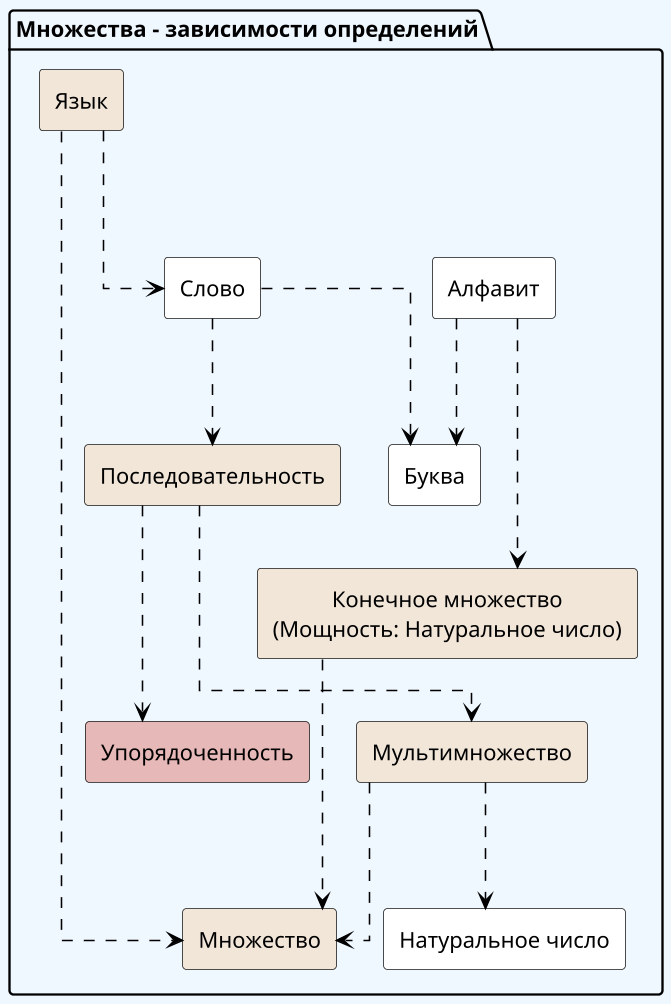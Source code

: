 @startuml
skinparam backgroundColor #F0F8FF
skinparam defaultTextAlignment center
skinparam shadowing false
skinparam dpi 150
skinparam linetype ortho
skinparam ranksep 40
skinparam nodesep 30
package "Множества - зависимости определений" {
rectangle "Упорядоченность" as order #E6B8B7
rectangle "Последовательность" as sequence #F2E6D9
rectangle "Мультимножество" as multiset #F2E6D9
rectangle "Множество" as set #F2E6D9
rectangle "Конечное множество\n(Мощность: Натуральное число)" as finiteSet #F2E6D9
rectangle "Натуральное число" as natural #FFFFFF
rectangle "Алфавит" as alphabet #FFFFFF
rectangle "Язык" as language #F2E6D9
rectangle "Слово" as word #FFFFFF
rectangle "Буква" as letter #FFFFFF
sequence  ..[#black].>  multiset 

sequence  ..[#black].>  order 

multiset  ..[#black].>  set 

multiset  ..[#black].>  natural 

finiteSet  ..[#black].>  set 

alphabet  ..[#black].>  finiteSet 

alphabet  ..[#black].>  letter 

language  ..[#black].>  set 

language  ..[#black].>  word 

word  ..[#black].>  letter 

word  ..[#black].>  sequence 

}
@enduml